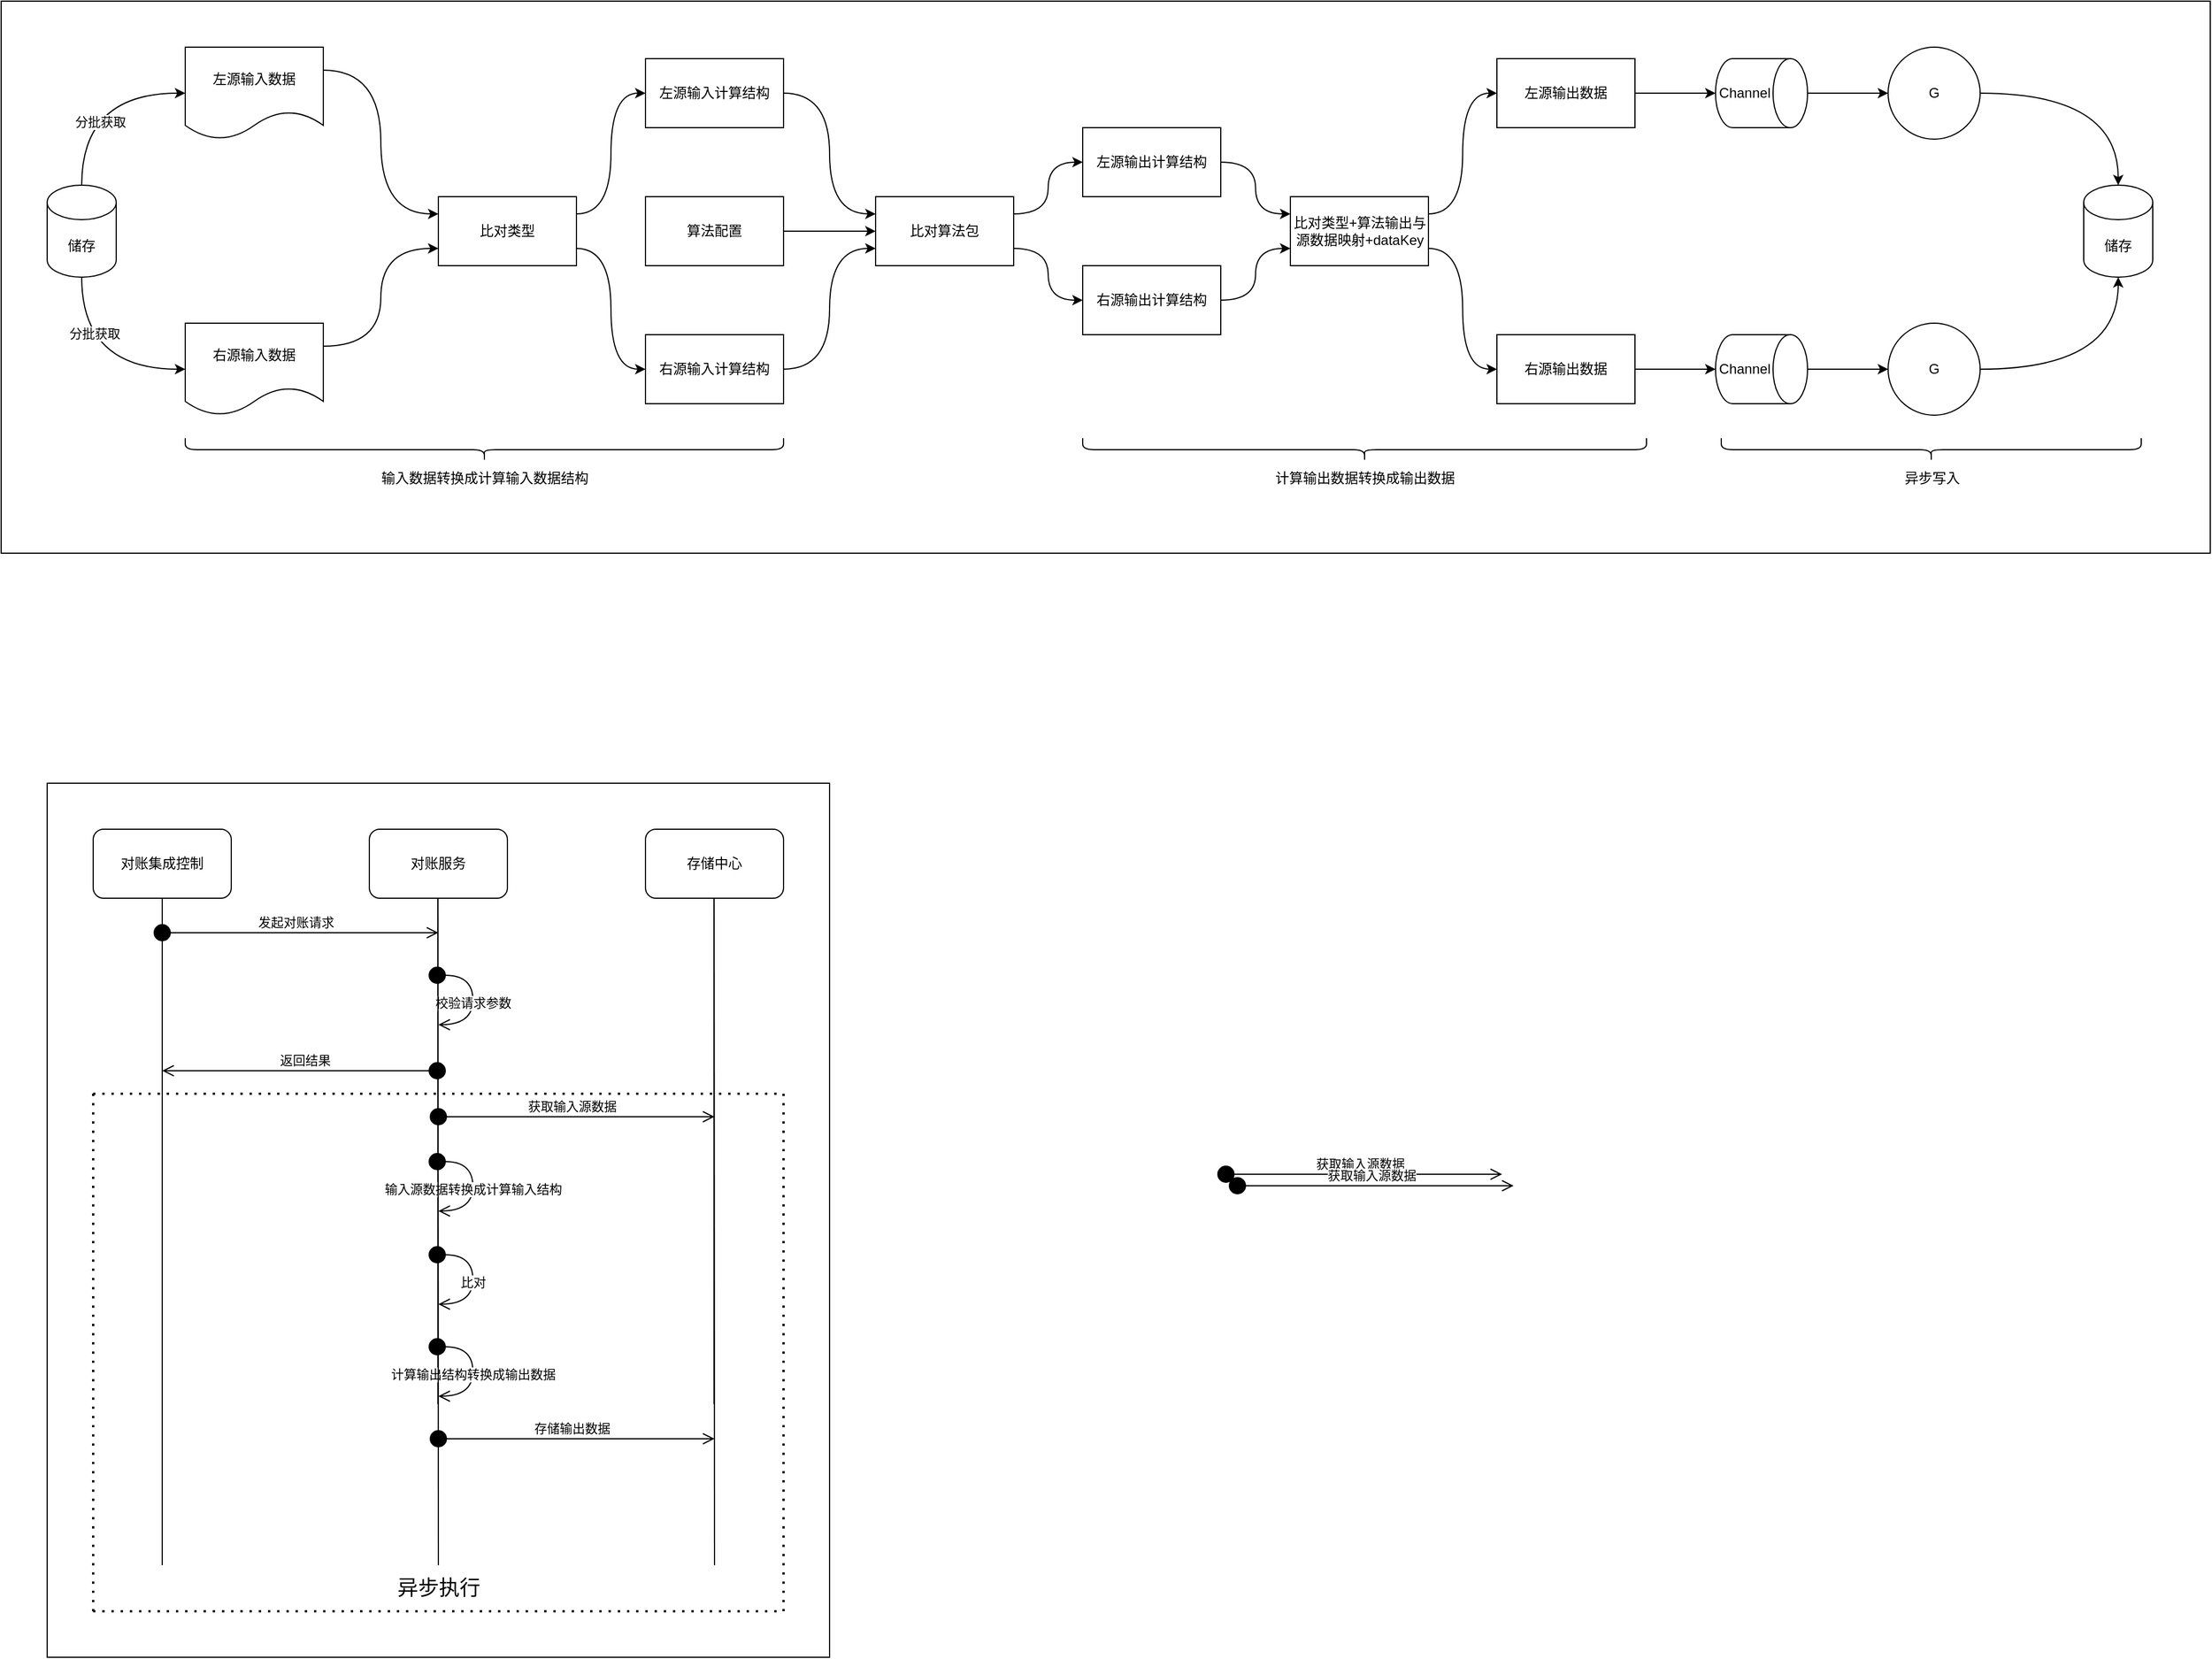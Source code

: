 <mxfile version="20.6.0" type="github">
  <diagram id="QZdrPpxZRQpyEvlnEPuX" name="第 1 页">
    <mxGraphModel dx="1804" dy="898" grid="1" gridSize="10" guides="1" tooltips="1" connect="1" arrows="1" fold="1" page="1" pageScale="1" pageWidth="827" pageHeight="1169" math="0" shadow="0">
      <root>
        <mxCell id="0" />
        <mxCell id="1" parent="0" />
        <mxCell id="M-NSAudVDiKB4oBg6RZZ-84" value="" style="rounded=0;whiteSpace=wrap;html=1;fontSize=18;" vertex="1" parent="1">
          <mxGeometry x="40" y="840" width="680" height="760" as="geometry" />
        </mxCell>
        <mxCell id="M-NSAudVDiKB4oBg6RZZ-49" value="" style="rounded=0;whiteSpace=wrap;html=1;" vertex="1" parent="1">
          <mxGeometry y="160" width="1920" height="480" as="geometry" />
        </mxCell>
        <mxCell id="M-NSAudVDiKB4oBg6RZZ-6" style="edgeStyle=orthogonalEdgeStyle;curved=1;rounded=0;orthogonalLoop=1;jettySize=auto;html=1;exitX=0.5;exitY=0;exitDx=0;exitDy=0;exitPerimeter=0;entryX=0;entryY=0.5;entryDx=0;entryDy=0;" edge="1" parent="1" source="M-NSAudVDiKB4oBg6RZZ-1" target="M-NSAudVDiKB4oBg6RZZ-2">
          <mxGeometry relative="1" as="geometry" />
        </mxCell>
        <mxCell id="M-NSAudVDiKB4oBg6RZZ-8" value="分批获取" style="edgeLabel;html=1;align=center;verticalAlign=middle;resizable=0;points=[];" vertex="1" connectable="0" parent="M-NSAudVDiKB4oBg6RZZ-6">
          <mxGeometry x="-0.345" y="-16" relative="1" as="geometry">
            <mxPoint as="offset" />
          </mxGeometry>
        </mxCell>
        <mxCell id="M-NSAudVDiKB4oBg6RZZ-7" style="edgeStyle=orthogonalEdgeStyle;curved=1;rounded=0;orthogonalLoop=1;jettySize=auto;html=1;exitX=0.5;exitY=1;exitDx=0;exitDy=0;exitPerimeter=0;entryX=0;entryY=0.5;entryDx=0;entryDy=0;" edge="1" parent="1" source="M-NSAudVDiKB4oBg6RZZ-1" target="M-NSAudVDiKB4oBg6RZZ-3">
          <mxGeometry relative="1" as="geometry" />
        </mxCell>
        <mxCell id="M-NSAudVDiKB4oBg6RZZ-9" value="分批获取" style="edgeLabel;html=1;align=center;verticalAlign=middle;resizable=0;points=[];" vertex="1" connectable="0" parent="M-NSAudVDiKB4oBg6RZZ-7">
          <mxGeometry x="-0.423" y="11" relative="1" as="geometry">
            <mxPoint as="offset" />
          </mxGeometry>
        </mxCell>
        <mxCell id="M-NSAudVDiKB4oBg6RZZ-1" value="储存" style="shape=cylinder3;whiteSpace=wrap;html=1;boundedLbl=1;backgroundOutline=1;size=15;" vertex="1" parent="1">
          <mxGeometry x="40" y="320" width="60" height="80" as="geometry" />
        </mxCell>
        <mxCell id="M-NSAudVDiKB4oBg6RZZ-11" style="edgeStyle=orthogonalEdgeStyle;curved=1;rounded=0;orthogonalLoop=1;jettySize=auto;html=1;exitX=1;exitY=0.25;exitDx=0;exitDy=0;entryX=0;entryY=0.25;entryDx=0;entryDy=0;" edge="1" parent="1" source="M-NSAudVDiKB4oBg6RZZ-2" target="M-NSAudVDiKB4oBg6RZZ-10">
          <mxGeometry relative="1" as="geometry" />
        </mxCell>
        <mxCell id="M-NSAudVDiKB4oBg6RZZ-2" value="左源输入数据" style="shape=document;whiteSpace=wrap;html=1;boundedLbl=1;" vertex="1" parent="1">
          <mxGeometry x="160" y="200" width="120" height="80" as="geometry" />
        </mxCell>
        <mxCell id="M-NSAudVDiKB4oBg6RZZ-12" style="edgeStyle=orthogonalEdgeStyle;curved=1;rounded=0;orthogonalLoop=1;jettySize=auto;html=1;exitX=1;exitY=0.25;exitDx=0;exitDy=0;entryX=0;entryY=0.75;entryDx=0;entryDy=0;" edge="1" parent="1" source="M-NSAudVDiKB4oBg6RZZ-3" target="M-NSAudVDiKB4oBg6RZZ-10">
          <mxGeometry relative="1" as="geometry" />
        </mxCell>
        <mxCell id="M-NSAudVDiKB4oBg6RZZ-3" value="右源输入数据" style="shape=document;whiteSpace=wrap;html=1;boundedLbl=1;" vertex="1" parent="1">
          <mxGeometry x="160" y="440" width="120" height="80" as="geometry" />
        </mxCell>
        <mxCell id="M-NSAudVDiKB4oBg6RZZ-16" style="edgeStyle=orthogonalEdgeStyle;curved=1;rounded=0;orthogonalLoop=1;jettySize=auto;html=1;exitX=1;exitY=0.25;exitDx=0;exitDy=0;entryX=0;entryY=0.5;entryDx=0;entryDy=0;" edge="1" parent="1" source="M-NSAudVDiKB4oBg6RZZ-10" target="M-NSAudVDiKB4oBg6RZZ-13">
          <mxGeometry relative="1" as="geometry" />
        </mxCell>
        <mxCell id="M-NSAudVDiKB4oBg6RZZ-17" style="edgeStyle=orthogonalEdgeStyle;curved=1;rounded=0;orthogonalLoop=1;jettySize=auto;html=1;exitX=1;exitY=0.75;exitDx=0;exitDy=0;entryX=0;entryY=0.5;entryDx=0;entryDy=0;" edge="1" parent="1" source="M-NSAudVDiKB4oBg6RZZ-10" target="M-NSAudVDiKB4oBg6RZZ-15">
          <mxGeometry relative="1" as="geometry" />
        </mxCell>
        <mxCell id="M-NSAudVDiKB4oBg6RZZ-10" value="比对类型" style="rounded=0;whiteSpace=wrap;html=1;" vertex="1" parent="1">
          <mxGeometry x="380" y="330" width="120" height="60" as="geometry" />
        </mxCell>
        <mxCell id="M-NSAudVDiKB4oBg6RZZ-19" style="edgeStyle=orthogonalEdgeStyle;curved=1;rounded=0;orthogonalLoop=1;jettySize=auto;html=1;exitX=1;exitY=0.5;exitDx=0;exitDy=0;entryX=0;entryY=0.25;entryDx=0;entryDy=0;" edge="1" parent="1" source="M-NSAudVDiKB4oBg6RZZ-13" target="M-NSAudVDiKB4oBg6RZZ-18">
          <mxGeometry relative="1" as="geometry" />
        </mxCell>
        <mxCell id="M-NSAudVDiKB4oBg6RZZ-13" value="左源输入计算结构" style="rounded=0;whiteSpace=wrap;html=1;" vertex="1" parent="1">
          <mxGeometry x="560" y="210" width="120" height="60" as="geometry" />
        </mxCell>
        <mxCell id="M-NSAudVDiKB4oBg6RZZ-20" style="edgeStyle=orthogonalEdgeStyle;curved=1;rounded=0;orthogonalLoop=1;jettySize=auto;html=1;exitX=1;exitY=0.5;exitDx=0;exitDy=0;entryX=0;entryY=0.5;entryDx=0;entryDy=0;" edge="1" parent="1" source="M-NSAudVDiKB4oBg6RZZ-14" target="M-NSAudVDiKB4oBg6RZZ-18">
          <mxGeometry relative="1" as="geometry" />
        </mxCell>
        <mxCell id="M-NSAudVDiKB4oBg6RZZ-14" value="算法配置" style="rounded=0;whiteSpace=wrap;html=1;" vertex="1" parent="1">
          <mxGeometry x="560" y="330" width="120" height="60" as="geometry" />
        </mxCell>
        <mxCell id="M-NSAudVDiKB4oBg6RZZ-21" style="edgeStyle=orthogonalEdgeStyle;curved=1;rounded=0;orthogonalLoop=1;jettySize=auto;html=1;exitX=1;exitY=0.5;exitDx=0;exitDy=0;entryX=0;entryY=0.75;entryDx=0;entryDy=0;" edge="1" parent="1" source="M-NSAudVDiKB4oBg6RZZ-15" target="M-NSAudVDiKB4oBg6RZZ-18">
          <mxGeometry relative="1" as="geometry" />
        </mxCell>
        <mxCell id="M-NSAudVDiKB4oBg6RZZ-15" value="右源输入计算结构" style="rounded=0;whiteSpace=wrap;html=1;" vertex="1" parent="1">
          <mxGeometry x="560" y="450" width="120" height="60" as="geometry" />
        </mxCell>
        <mxCell id="M-NSAudVDiKB4oBg6RZZ-24" style="edgeStyle=orthogonalEdgeStyle;curved=1;rounded=0;orthogonalLoop=1;jettySize=auto;html=1;exitX=1;exitY=0.25;exitDx=0;exitDy=0;" edge="1" parent="1" source="M-NSAudVDiKB4oBg6RZZ-18" target="M-NSAudVDiKB4oBg6RZZ-22">
          <mxGeometry relative="1" as="geometry" />
        </mxCell>
        <mxCell id="M-NSAudVDiKB4oBg6RZZ-25" style="edgeStyle=orthogonalEdgeStyle;curved=1;rounded=0;orthogonalLoop=1;jettySize=auto;html=1;exitX=1;exitY=0.75;exitDx=0;exitDy=0;" edge="1" parent="1" source="M-NSAudVDiKB4oBg6RZZ-18" target="M-NSAudVDiKB4oBg6RZZ-23">
          <mxGeometry relative="1" as="geometry" />
        </mxCell>
        <mxCell id="M-NSAudVDiKB4oBg6RZZ-18" value="比对算法包" style="rounded=0;whiteSpace=wrap;html=1;" vertex="1" parent="1">
          <mxGeometry x="760" y="330" width="120" height="60" as="geometry" />
        </mxCell>
        <mxCell id="M-NSAudVDiKB4oBg6RZZ-27" style="edgeStyle=orthogonalEdgeStyle;curved=1;rounded=0;orthogonalLoop=1;jettySize=auto;html=1;exitX=1;exitY=0.5;exitDx=0;exitDy=0;entryX=0;entryY=0.25;entryDx=0;entryDy=0;" edge="1" parent="1" source="M-NSAudVDiKB4oBg6RZZ-22" target="M-NSAudVDiKB4oBg6RZZ-26">
          <mxGeometry relative="1" as="geometry" />
        </mxCell>
        <mxCell id="M-NSAudVDiKB4oBg6RZZ-22" value="左源输出计算结构" style="rounded=0;whiteSpace=wrap;html=1;" vertex="1" parent="1">
          <mxGeometry x="940" y="270" width="120" height="60" as="geometry" />
        </mxCell>
        <mxCell id="M-NSAudVDiKB4oBg6RZZ-28" style="edgeStyle=orthogonalEdgeStyle;curved=1;rounded=0;orthogonalLoop=1;jettySize=auto;html=1;exitX=1;exitY=0.5;exitDx=0;exitDy=0;entryX=0;entryY=0.75;entryDx=0;entryDy=0;" edge="1" parent="1" source="M-NSAudVDiKB4oBg6RZZ-23" target="M-NSAudVDiKB4oBg6RZZ-26">
          <mxGeometry relative="1" as="geometry" />
        </mxCell>
        <mxCell id="M-NSAudVDiKB4oBg6RZZ-23" value="右源输出计算结构" style="rounded=0;whiteSpace=wrap;html=1;" vertex="1" parent="1">
          <mxGeometry x="940" y="390" width="120" height="60" as="geometry" />
        </mxCell>
        <mxCell id="M-NSAudVDiKB4oBg6RZZ-31" style="edgeStyle=orthogonalEdgeStyle;curved=1;rounded=0;orthogonalLoop=1;jettySize=auto;html=1;exitX=1;exitY=0.25;exitDx=0;exitDy=0;entryX=0;entryY=0.5;entryDx=0;entryDy=0;" edge="1" parent="1" source="M-NSAudVDiKB4oBg6RZZ-26" target="M-NSAudVDiKB4oBg6RZZ-29">
          <mxGeometry relative="1" as="geometry" />
        </mxCell>
        <mxCell id="M-NSAudVDiKB4oBg6RZZ-32" style="edgeStyle=orthogonalEdgeStyle;curved=1;rounded=0;orthogonalLoop=1;jettySize=auto;html=1;exitX=1;exitY=0.75;exitDx=0;exitDy=0;entryX=0;entryY=0.5;entryDx=0;entryDy=0;" edge="1" parent="1" source="M-NSAudVDiKB4oBg6RZZ-26" target="M-NSAudVDiKB4oBg6RZZ-30">
          <mxGeometry relative="1" as="geometry" />
        </mxCell>
        <mxCell id="M-NSAudVDiKB4oBg6RZZ-26" value="比对类型+算法输出与源数据映射+dataKey" style="rounded=0;whiteSpace=wrap;html=1;" vertex="1" parent="1">
          <mxGeometry x="1120.5" y="330" width="120" height="60" as="geometry" />
        </mxCell>
        <mxCell id="M-NSAudVDiKB4oBg6RZZ-39" style="edgeStyle=orthogonalEdgeStyle;curved=1;rounded=0;orthogonalLoop=1;jettySize=auto;html=1;exitX=1;exitY=0.5;exitDx=0;exitDy=0;entryX=0.5;entryY=1;entryDx=0;entryDy=0;entryPerimeter=0;" edge="1" parent="1" source="M-NSAudVDiKB4oBg6RZZ-29" target="M-NSAudVDiKB4oBg6RZZ-33">
          <mxGeometry relative="1" as="geometry" />
        </mxCell>
        <mxCell id="M-NSAudVDiKB4oBg6RZZ-29" value="左源输出数据" style="rounded=0;whiteSpace=wrap;html=1;" vertex="1" parent="1">
          <mxGeometry x="1300" y="210" width="120" height="60" as="geometry" />
        </mxCell>
        <mxCell id="M-NSAudVDiKB4oBg6RZZ-40" style="edgeStyle=orthogonalEdgeStyle;curved=1;rounded=0;orthogonalLoop=1;jettySize=auto;html=1;exitX=1;exitY=0.5;exitDx=0;exitDy=0;entryX=0.5;entryY=1;entryDx=0;entryDy=0;entryPerimeter=0;" edge="1" parent="1" source="M-NSAudVDiKB4oBg6RZZ-30" target="M-NSAudVDiKB4oBg6RZZ-34">
          <mxGeometry relative="1" as="geometry" />
        </mxCell>
        <mxCell id="M-NSAudVDiKB4oBg6RZZ-30" value="右源输出数据" style="rounded=0;whiteSpace=wrap;html=1;" vertex="1" parent="1">
          <mxGeometry x="1300" y="450" width="120" height="60" as="geometry" />
        </mxCell>
        <mxCell id="M-NSAudVDiKB4oBg6RZZ-43" style="edgeStyle=orthogonalEdgeStyle;curved=1;rounded=0;orthogonalLoop=1;jettySize=auto;html=1;exitX=0.5;exitY=0;exitDx=0;exitDy=0;exitPerimeter=0;entryX=0;entryY=0.5;entryDx=0;entryDy=0;" edge="1" parent="1" source="M-NSAudVDiKB4oBg6RZZ-33" target="M-NSAudVDiKB4oBg6RZZ-41">
          <mxGeometry relative="1" as="geometry" />
        </mxCell>
        <mxCell id="M-NSAudVDiKB4oBg6RZZ-33" value="" style="shape=cylinder3;whiteSpace=wrap;html=1;boundedLbl=1;backgroundOutline=1;size=15;rotation=90;" vertex="1" parent="1">
          <mxGeometry x="1500" y="200" width="60" height="80" as="geometry" />
        </mxCell>
        <mxCell id="M-NSAudVDiKB4oBg6RZZ-44" style="edgeStyle=orthogonalEdgeStyle;curved=1;rounded=0;orthogonalLoop=1;jettySize=auto;html=1;exitX=0.5;exitY=0;exitDx=0;exitDy=0;exitPerimeter=0;entryX=0;entryY=0.5;entryDx=0;entryDy=0;" edge="1" parent="1" source="M-NSAudVDiKB4oBg6RZZ-34" target="M-NSAudVDiKB4oBg6RZZ-42">
          <mxGeometry relative="1" as="geometry" />
        </mxCell>
        <mxCell id="M-NSAudVDiKB4oBg6RZZ-34" value="" style="shape=cylinder3;whiteSpace=wrap;html=1;boundedLbl=1;backgroundOutline=1;size=15;rotation=90;" vertex="1" parent="1">
          <mxGeometry x="1500" y="440" width="60" height="80" as="geometry" />
        </mxCell>
        <mxCell id="M-NSAudVDiKB4oBg6RZZ-35" value="Channel" style="text;html=1;resizable=0;autosize=1;align=center;verticalAlign=middle;points=[];fillColor=none;strokeColor=none;rounded=0;" vertex="1" parent="1">
          <mxGeometry x="1480" y="225" width="70" height="30" as="geometry" />
        </mxCell>
        <mxCell id="M-NSAudVDiKB4oBg6RZZ-36" value="Channel" style="text;html=1;resizable=0;autosize=1;align=center;verticalAlign=middle;points=[];fillColor=none;strokeColor=none;rounded=0;" vertex="1" parent="1">
          <mxGeometry x="1480" y="465" width="70" height="30" as="geometry" />
        </mxCell>
        <mxCell id="M-NSAudVDiKB4oBg6RZZ-46" style="edgeStyle=orthogonalEdgeStyle;curved=1;rounded=0;orthogonalLoop=1;jettySize=auto;html=1;exitX=1;exitY=0.5;exitDx=0;exitDy=0;entryX=0.5;entryY=0;entryDx=0;entryDy=0;entryPerimeter=0;" edge="1" parent="1" source="M-NSAudVDiKB4oBg6RZZ-41" target="M-NSAudVDiKB4oBg6RZZ-45">
          <mxGeometry relative="1" as="geometry" />
        </mxCell>
        <mxCell id="M-NSAudVDiKB4oBg6RZZ-41" value="G" style="ellipse;whiteSpace=wrap;html=1;aspect=fixed;" vertex="1" parent="1">
          <mxGeometry x="1640" y="200" width="80" height="80" as="geometry" />
        </mxCell>
        <mxCell id="M-NSAudVDiKB4oBg6RZZ-47" style="edgeStyle=orthogonalEdgeStyle;curved=1;rounded=0;orthogonalLoop=1;jettySize=auto;html=1;exitX=1;exitY=0.5;exitDx=0;exitDy=0;entryX=0.5;entryY=1;entryDx=0;entryDy=0;entryPerimeter=0;" edge="1" parent="1" source="M-NSAudVDiKB4oBg6RZZ-42" target="M-NSAudVDiKB4oBg6RZZ-45">
          <mxGeometry relative="1" as="geometry" />
        </mxCell>
        <mxCell id="M-NSAudVDiKB4oBg6RZZ-42" value="G" style="ellipse;whiteSpace=wrap;html=1;aspect=fixed;" vertex="1" parent="1">
          <mxGeometry x="1640" y="440" width="80" height="80" as="geometry" />
        </mxCell>
        <mxCell id="M-NSAudVDiKB4oBg6RZZ-45" value="储存" style="shape=cylinder3;whiteSpace=wrap;html=1;boundedLbl=1;backgroundOutline=1;size=15;" vertex="1" parent="1">
          <mxGeometry x="1810" y="320" width="60" height="80" as="geometry" />
        </mxCell>
        <mxCell id="M-NSAudVDiKB4oBg6RZZ-52" value="对账集成控制" style="rounded=1;whiteSpace=wrap;html=1;" vertex="1" parent="1">
          <mxGeometry x="80" y="880" width="120" height="60" as="geometry" />
        </mxCell>
        <mxCell id="M-NSAudVDiKB4oBg6RZZ-53" value="对账服务" style="rounded=1;whiteSpace=wrap;html=1;" vertex="1" parent="1">
          <mxGeometry x="320" y="880" width="120" height="60" as="geometry" />
        </mxCell>
        <mxCell id="M-NSAudVDiKB4oBg6RZZ-54" value="存储中心" style="rounded=1;whiteSpace=wrap;html=1;" vertex="1" parent="1">
          <mxGeometry x="560" y="880" width="120" height="60" as="geometry" />
        </mxCell>
        <mxCell id="M-NSAudVDiKB4oBg6RZZ-55" value="" style="shape=curlyBracket;whiteSpace=wrap;html=1;rounded=1;labelPosition=left;verticalLabelPosition=middle;align=right;verticalAlign=middle;rotation=-90;" vertex="1" parent="1">
          <mxGeometry x="410" y="290" width="20" height="520" as="geometry" />
        </mxCell>
        <mxCell id="M-NSAudVDiKB4oBg6RZZ-56" value="" style="shape=curlyBracket;whiteSpace=wrap;html=1;rounded=1;labelPosition=left;verticalLabelPosition=middle;align=right;verticalAlign=middle;rotation=-90;" vertex="1" parent="1">
          <mxGeometry x="1175" y="305" width="20" height="490" as="geometry" />
        </mxCell>
        <mxCell id="M-NSAudVDiKB4oBg6RZZ-57" value="" style="shape=curlyBracket;whiteSpace=wrap;html=1;rounded=1;labelPosition=left;verticalLabelPosition=middle;align=right;verticalAlign=middle;rotation=-90;" vertex="1" parent="1">
          <mxGeometry x="1667.5" y="367.5" width="20" height="365" as="geometry" />
        </mxCell>
        <mxCell id="M-NSAudVDiKB4oBg6RZZ-58" value="输入数据转换成计算输入数据结构" style="text;html=1;resizable=0;autosize=1;align=center;verticalAlign=middle;points=[];fillColor=none;strokeColor=none;rounded=0;" vertex="1" parent="1">
          <mxGeometry x="320" y="560" width="200" height="30" as="geometry" />
        </mxCell>
        <mxCell id="M-NSAudVDiKB4oBg6RZZ-59" value="计算输出数据转换成输出数据" style="text;html=1;resizable=0;autosize=1;align=center;verticalAlign=middle;points=[];fillColor=none;strokeColor=none;rounded=0;" vertex="1" parent="1">
          <mxGeometry x="1095" y="560" width="180" height="30" as="geometry" />
        </mxCell>
        <mxCell id="M-NSAudVDiKB4oBg6RZZ-60" value="异步写入" style="text;html=1;resizable=0;autosize=1;align=center;verticalAlign=middle;points=[];fillColor=none;strokeColor=none;rounded=0;" vertex="1" parent="1">
          <mxGeometry x="1642.5" y="560" width="70" height="30" as="geometry" />
        </mxCell>
        <mxCell id="M-NSAudVDiKB4oBg6RZZ-62" value="" style="endArrow=none;html=1;rounded=0;curved=1;entryX=0.5;entryY=1;entryDx=0;entryDy=0;" edge="1" parent="1" target="M-NSAudVDiKB4oBg6RZZ-52">
          <mxGeometry width="50" height="50" relative="1" as="geometry">
            <mxPoint x="140" y="1380" as="sourcePoint" />
            <mxPoint x="140" y="940" as="targetPoint" />
          </mxGeometry>
        </mxCell>
        <mxCell id="M-NSAudVDiKB4oBg6RZZ-63" value="" style="endArrow=none;html=1;rounded=0;curved=1;entryX=0.5;entryY=1;entryDx=0;entryDy=0;" edge="1" parent="1">
          <mxGeometry width="50" height="50" relative="1" as="geometry">
            <mxPoint x="379.6" y="1380" as="sourcePoint" />
            <mxPoint x="379.6" y="940" as="targetPoint" />
          </mxGeometry>
        </mxCell>
        <mxCell id="M-NSAudVDiKB4oBg6RZZ-64" value="" style="endArrow=none;html=1;rounded=0;curved=1;entryX=0.5;entryY=1;entryDx=0;entryDy=0;" edge="1" parent="1">
          <mxGeometry width="50" height="50" relative="1" as="geometry">
            <mxPoint x="619.6" y="1380" as="sourcePoint" />
            <mxPoint x="619.6" y="940" as="targetPoint" />
          </mxGeometry>
        </mxCell>
        <mxCell id="M-NSAudVDiKB4oBg6RZZ-65" value="发起对账请求" style="html=1;verticalAlign=bottom;startArrow=circle;startFill=1;endArrow=open;startSize=6;endSize=8;rounded=0;curved=1;" edge="1" parent="1">
          <mxGeometry width="80" relative="1" as="geometry">
            <mxPoint x="132" y="970" as="sourcePoint" />
            <mxPoint x="380" y="970" as="targetPoint" />
          </mxGeometry>
        </mxCell>
        <mxCell id="M-NSAudVDiKB4oBg6RZZ-66" value="返回结果" style="html=1;verticalAlign=bottom;startArrow=circle;startFill=1;endArrow=open;startSize=6;endSize=8;rounded=0;curved=1;" edge="1" parent="1">
          <mxGeometry width="80" relative="1" as="geometry">
            <mxPoint x="387" y="1090" as="sourcePoint" />
            <mxPoint x="140" y="1090" as="targetPoint" />
          </mxGeometry>
        </mxCell>
        <mxCell id="M-NSAudVDiKB4oBg6RZZ-68" value="校验请求参数" style="html=1;verticalAlign=bottom;startArrow=circle;startFill=1;endArrow=open;startSize=6;endSize=8;rounded=0;curved=1;edgeStyle=orthogonalEdgeStyle;" edge="1" parent="1">
          <mxGeometry x="0.285" width="80" relative="1" as="geometry">
            <mxPoint x="371" y="1007" as="sourcePoint" />
            <mxPoint x="380" y="1050" as="targetPoint" />
            <Array as="points">
              <mxPoint x="410" y="1007" />
              <mxPoint x="410" y="1050" />
            </Array>
            <mxPoint as="offset" />
          </mxGeometry>
        </mxCell>
        <mxCell id="M-NSAudVDiKB4oBg6RZZ-69" value="获取输入源数据" style="html=1;verticalAlign=bottom;startArrow=circle;startFill=1;endArrow=open;startSize=6;endSize=8;rounded=0;curved=1;" edge="1" parent="1">
          <mxGeometry width="80" relative="1" as="geometry">
            <mxPoint x="372" y="1130" as="sourcePoint" />
            <mxPoint x="620" y="1130" as="targetPoint" />
          </mxGeometry>
        </mxCell>
        <mxCell id="M-NSAudVDiKB4oBg6RZZ-70" value="输入源数据转换成计算输入结构" style="html=1;verticalAlign=bottom;startArrow=circle;startFill=1;endArrow=open;startSize=6;endSize=8;rounded=0;curved=1;edgeStyle=orthogonalEdgeStyle;" edge="1" parent="1">
          <mxGeometry x="0.285" width="80" relative="1" as="geometry">
            <mxPoint x="371" y="1169" as="sourcePoint" />
            <mxPoint x="380" y="1212" as="targetPoint" />
            <Array as="points">
              <mxPoint x="410" y="1169" />
              <mxPoint x="410" y="1212" />
            </Array>
            <mxPoint as="offset" />
          </mxGeometry>
        </mxCell>
        <mxCell id="M-NSAudVDiKB4oBg6RZZ-71" value="获取输入源数据" style="html=1;verticalAlign=bottom;startArrow=circle;startFill=1;endArrow=open;startSize=6;endSize=8;rounded=0;curved=1;" edge="1" parent="1">
          <mxGeometry width="80" relative="1" as="geometry">
            <mxPoint x="1056.5" y="1180" as="sourcePoint" />
            <mxPoint x="1304.5" y="1180" as="targetPoint" />
          </mxGeometry>
        </mxCell>
        <mxCell id="M-NSAudVDiKB4oBg6RZZ-72" value="比对" style="html=1;verticalAlign=bottom;startArrow=circle;startFill=1;endArrow=open;startSize=6;endSize=8;rounded=0;curved=1;edgeStyle=orthogonalEdgeStyle;" edge="1" parent="1">
          <mxGeometry x="0.285" width="80" relative="1" as="geometry">
            <mxPoint x="371" y="1250" as="sourcePoint" />
            <mxPoint x="380" y="1293" as="targetPoint" />
            <Array as="points">
              <mxPoint x="410" y="1250" />
              <mxPoint x="410" y="1293" />
            </Array>
            <mxPoint as="offset" />
          </mxGeometry>
        </mxCell>
        <mxCell id="M-NSAudVDiKB4oBg6RZZ-73" value="计算输出结构转换成输出数据" style="html=1;verticalAlign=bottom;startArrow=circle;startFill=1;endArrow=open;startSize=6;endSize=8;rounded=0;curved=1;edgeStyle=orthogonalEdgeStyle;" edge="1" parent="1">
          <mxGeometry x="0.285" width="80" relative="1" as="geometry">
            <mxPoint x="371" y="1330" as="sourcePoint" />
            <mxPoint x="380" y="1373" as="targetPoint" />
            <Array as="points">
              <mxPoint x="410" y="1330" />
              <mxPoint x="410" y="1373" />
            </Array>
            <mxPoint as="offset" />
          </mxGeometry>
        </mxCell>
        <mxCell id="M-NSAudVDiKB4oBg6RZZ-74" value="" style="endArrow=none;html=1;rounded=0;curved=1;entryX=0.5;entryY=1;entryDx=0;entryDy=0;" edge="1" parent="1" target="M-NSAudVDiKB4oBg6RZZ-52">
          <mxGeometry width="50" height="50" relative="1" as="geometry">
            <mxPoint x="140" y="1520" as="sourcePoint" />
            <mxPoint x="140" y="940" as="targetPoint" />
          </mxGeometry>
        </mxCell>
        <mxCell id="M-NSAudVDiKB4oBg6RZZ-75" value="" style="endArrow=none;html=1;rounded=0;curved=1;entryX=0.5;entryY=1;entryDx=0;entryDy=0;" edge="1" parent="1">
          <mxGeometry width="50" height="50" relative="1" as="geometry">
            <mxPoint x="380" y="1520" as="sourcePoint" />
            <mxPoint x="379.6" y="940" as="targetPoint" />
          </mxGeometry>
        </mxCell>
        <mxCell id="M-NSAudVDiKB4oBg6RZZ-76" value="" style="endArrow=none;html=1;rounded=0;curved=1;entryX=0.5;entryY=1;entryDx=0;entryDy=0;" edge="1" parent="1">
          <mxGeometry width="50" height="50" relative="1" as="geometry">
            <mxPoint x="620" y="1520" as="sourcePoint" />
            <mxPoint x="619.6" y="940" as="targetPoint" />
          </mxGeometry>
        </mxCell>
        <mxCell id="M-NSAudVDiKB4oBg6RZZ-77" value="存储输出数据" style="html=1;verticalAlign=bottom;startArrow=circle;startFill=1;endArrow=open;startSize=6;endSize=8;rounded=0;curved=1;" edge="1" parent="1">
          <mxGeometry width="80" relative="1" as="geometry">
            <mxPoint x="372" y="1410" as="sourcePoint" />
            <mxPoint x="620" y="1410" as="targetPoint" />
          </mxGeometry>
        </mxCell>
        <mxCell id="M-NSAudVDiKB4oBg6RZZ-78" value="获取输入源数据" style="html=1;verticalAlign=bottom;startArrow=circle;startFill=1;endArrow=open;startSize=6;endSize=8;rounded=0;curved=1;" edge="1" parent="1">
          <mxGeometry width="80" relative="1" as="geometry">
            <mxPoint x="1066.5" y="1190" as="sourcePoint" />
            <mxPoint x="1314.5" y="1190" as="targetPoint" />
          </mxGeometry>
        </mxCell>
        <mxCell id="M-NSAudVDiKB4oBg6RZZ-79" value="" style="endArrow=none;dashed=1;html=1;dashPattern=1 3;strokeWidth=2;rounded=0;curved=1;" edge="1" parent="1">
          <mxGeometry width="50" height="50" relative="1" as="geometry">
            <mxPoint x="80" y="1110" as="sourcePoint" />
            <mxPoint x="680" y="1110" as="targetPoint" />
          </mxGeometry>
        </mxCell>
        <mxCell id="M-NSAudVDiKB4oBg6RZZ-80" value="" style="endArrow=none;dashed=1;html=1;dashPattern=1 3;strokeWidth=2;rounded=0;curved=1;" edge="1" parent="1">
          <mxGeometry width="50" height="50" relative="1" as="geometry">
            <mxPoint x="80" y="1560" as="sourcePoint" />
            <mxPoint x="80" y="1110" as="targetPoint" />
          </mxGeometry>
        </mxCell>
        <mxCell id="M-NSAudVDiKB4oBg6RZZ-81" value="" style="endArrow=none;dashed=1;html=1;dashPattern=1 3;strokeWidth=2;rounded=0;curved=1;" edge="1" parent="1">
          <mxGeometry width="50" height="50" relative="1" as="geometry">
            <mxPoint x="80" y="1560" as="sourcePoint" />
            <mxPoint x="680" y="1560" as="targetPoint" />
          </mxGeometry>
        </mxCell>
        <mxCell id="M-NSAudVDiKB4oBg6RZZ-82" value="" style="endArrow=none;dashed=1;html=1;dashPattern=1 3;strokeWidth=2;rounded=0;curved=1;" edge="1" parent="1">
          <mxGeometry width="50" height="50" relative="1" as="geometry">
            <mxPoint x="680" y="1560" as="sourcePoint" />
            <mxPoint x="680" y="1110" as="targetPoint" />
          </mxGeometry>
        </mxCell>
        <mxCell id="M-NSAudVDiKB4oBg6RZZ-83" value="&lt;font style=&quot;font-size: 18px;&quot;&gt;异步执行&lt;/font&gt;" style="text;html=1;resizable=0;autosize=1;align=center;verticalAlign=middle;points=[];fillColor=none;strokeColor=none;rounded=0;" vertex="1" parent="1">
          <mxGeometry x="330" y="1520" width="100" height="40" as="geometry" />
        </mxCell>
      </root>
    </mxGraphModel>
  </diagram>
</mxfile>
